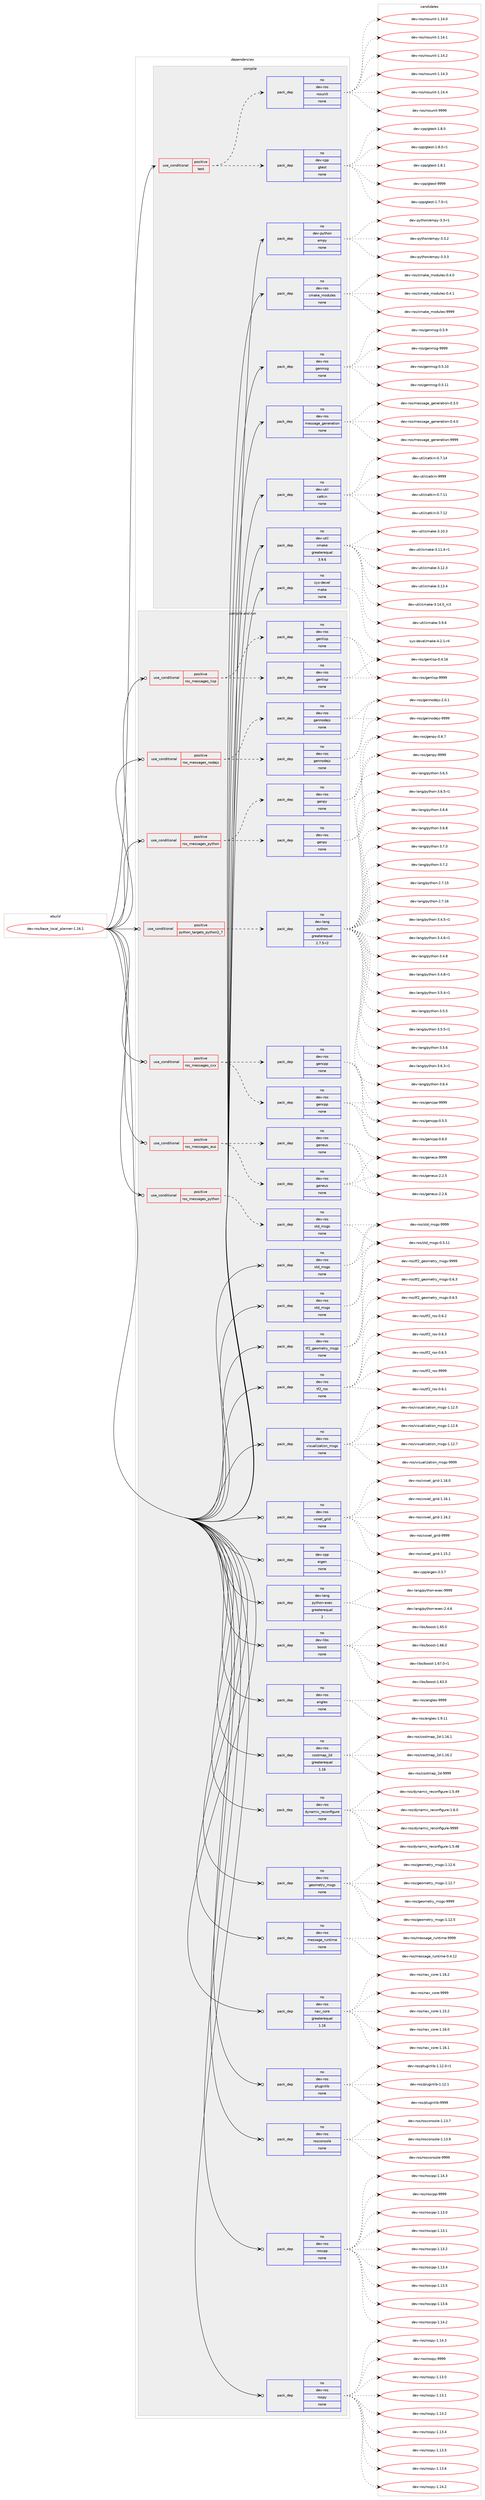 digraph prolog {

# *************
# Graph options
# *************

newrank=true;
concentrate=true;
compound=true;
graph [rankdir=LR,fontname=Helvetica,fontsize=10,ranksep=1.5];#, ranksep=2.5, nodesep=0.2];
edge  [arrowhead=vee];
node  [fontname=Helvetica,fontsize=10];

# **********
# The ebuild
# **********

subgraph cluster_leftcol {
color=gray;
rank=same;
label=<<i>ebuild</i>>;
id [label="dev-ros/base_local_planner-1.16.1", color=red, width=4, href="../dev-ros/base_local_planner-1.16.1.svg"];
}

# ****************
# The dependencies
# ****************

subgraph cluster_midcol {
color=gray;
label=<<i>dependencies</i>>;
subgraph cluster_compile {
fillcolor="#eeeeee";
style=filled;
label=<<i>compile</i>>;
subgraph cond387899 {
dependency1451928 [label=<<TABLE BORDER="0" CELLBORDER="1" CELLSPACING="0" CELLPADDING="4"><TR><TD ROWSPAN="3" CELLPADDING="10">use_conditional</TD></TR><TR><TD>positive</TD></TR><TR><TD>test</TD></TR></TABLE>>, shape=none, color=red];
subgraph pack1040649 {
dependency1451929 [label=<<TABLE BORDER="0" CELLBORDER="1" CELLSPACING="0" CELLPADDING="4" WIDTH="220"><TR><TD ROWSPAN="6" CELLPADDING="30">pack_dep</TD></TR><TR><TD WIDTH="110">no</TD></TR><TR><TD>dev-cpp</TD></TR><TR><TD>gtest</TD></TR><TR><TD>none</TD></TR><TR><TD></TD></TR></TABLE>>, shape=none, color=blue];
}
dependency1451928:e -> dependency1451929:w [weight=20,style="dashed",arrowhead="vee"];
subgraph pack1040650 {
dependency1451930 [label=<<TABLE BORDER="0" CELLBORDER="1" CELLSPACING="0" CELLPADDING="4" WIDTH="220"><TR><TD ROWSPAN="6" CELLPADDING="30">pack_dep</TD></TR><TR><TD WIDTH="110">no</TD></TR><TR><TD>dev-ros</TD></TR><TR><TD>rosunit</TD></TR><TR><TD>none</TD></TR><TR><TD></TD></TR></TABLE>>, shape=none, color=blue];
}
dependency1451928:e -> dependency1451930:w [weight=20,style="dashed",arrowhead="vee"];
}
id:e -> dependency1451928:w [weight=20,style="solid",arrowhead="vee"];
subgraph pack1040651 {
dependency1451931 [label=<<TABLE BORDER="0" CELLBORDER="1" CELLSPACING="0" CELLPADDING="4" WIDTH="220"><TR><TD ROWSPAN="6" CELLPADDING="30">pack_dep</TD></TR><TR><TD WIDTH="110">no</TD></TR><TR><TD>dev-python</TD></TR><TR><TD>empy</TD></TR><TR><TD>none</TD></TR><TR><TD></TD></TR></TABLE>>, shape=none, color=blue];
}
id:e -> dependency1451931:w [weight=20,style="solid",arrowhead="vee"];
subgraph pack1040652 {
dependency1451932 [label=<<TABLE BORDER="0" CELLBORDER="1" CELLSPACING="0" CELLPADDING="4" WIDTH="220"><TR><TD ROWSPAN="6" CELLPADDING="30">pack_dep</TD></TR><TR><TD WIDTH="110">no</TD></TR><TR><TD>dev-ros</TD></TR><TR><TD>cmake_modules</TD></TR><TR><TD>none</TD></TR><TR><TD></TD></TR></TABLE>>, shape=none, color=blue];
}
id:e -> dependency1451932:w [weight=20,style="solid",arrowhead="vee"];
subgraph pack1040653 {
dependency1451933 [label=<<TABLE BORDER="0" CELLBORDER="1" CELLSPACING="0" CELLPADDING="4" WIDTH="220"><TR><TD ROWSPAN="6" CELLPADDING="30">pack_dep</TD></TR><TR><TD WIDTH="110">no</TD></TR><TR><TD>dev-ros</TD></TR><TR><TD>genmsg</TD></TR><TR><TD>none</TD></TR><TR><TD></TD></TR></TABLE>>, shape=none, color=blue];
}
id:e -> dependency1451933:w [weight=20,style="solid",arrowhead="vee"];
subgraph pack1040654 {
dependency1451934 [label=<<TABLE BORDER="0" CELLBORDER="1" CELLSPACING="0" CELLPADDING="4" WIDTH="220"><TR><TD ROWSPAN="6" CELLPADDING="30">pack_dep</TD></TR><TR><TD WIDTH="110">no</TD></TR><TR><TD>dev-ros</TD></TR><TR><TD>message_generation</TD></TR><TR><TD>none</TD></TR><TR><TD></TD></TR></TABLE>>, shape=none, color=blue];
}
id:e -> dependency1451934:w [weight=20,style="solid",arrowhead="vee"];
subgraph pack1040655 {
dependency1451935 [label=<<TABLE BORDER="0" CELLBORDER="1" CELLSPACING="0" CELLPADDING="4" WIDTH="220"><TR><TD ROWSPAN="6" CELLPADDING="30">pack_dep</TD></TR><TR><TD WIDTH="110">no</TD></TR><TR><TD>dev-util</TD></TR><TR><TD>catkin</TD></TR><TR><TD>none</TD></TR><TR><TD></TD></TR></TABLE>>, shape=none, color=blue];
}
id:e -> dependency1451935:w [weight=20,style="solid",arrowhead="vee"];
subgraph pack1040656 {
dependency1451936 [label=<<TABLE BORDER="0" CELLBORDER="1" CELLSPACING="0" CELLPADDING="4" WIDTH="220"><TR><TD ROWSPAN="6" CELLPADDING="30">pack_dep</TD></TR><TR><TD WIDTH="110">no</TD></TR><TR><TD>dev-util</TD></TR><TR><TD>cmake</TD></TR><TR><TD>greaterequal</TD></TR><TR><TD>3.9.6</TD></TR></TABLE>>, shape=none, color=blue];
}
id:e -> dependency1451936:w [weight=20,style="solid",arrowhead="vee"];
subgraph pack1040657 {
dependency1451937 [label=<<TABLE BORDER="0" CELLBORDER="1" CELLSPACING="0" CELLPADDING="4" WIDTH="220"><TR><TD ROWSPAN="6" CELLPADDING="30">pack_dep</TD></TR><TR><TD WIDTH="110">no</TD></TR><TR><TD>sys-devel</TD></TR><TR><TD>make</TD></TR><TR><TD>none</TD></TR><TR><TD></TD></TR></TABLE>>, shape=none, color=blue];
}
id:e -> dependency1451937:w [weight=20,style="solid",arrowhead="vee"];
}
subgraph cluster_compileandrun {
fillcolor="#eeeeee";
style=filled;
label=<<i>compile and run</i>>;
subgraph cond387900 {
dependency1451938 [label=<<TABLE BORDER="0" CELLBORDER="1" CELLSPACING="0" CELLPADDING="4"><TR><TD ROWSPAN="3" CELLPADDING="10">use_conditional</TD></TR><TR><TD>positive</TD></TR><TR><TD>python_targets_python2_7</TD></TR></TABLE>>, shape=none, color=red];
subgraph pack1040658 {
dependency1451939 [label=<<TABLE BORDER="0" CELLBORDER="1" CELLSPACING="0" CELLPADDING="4" WIDTH="220"><TR><TD ROWSPAN="6" CELLPADDING="30">pack_dep</TD></TR><TR><TD WIDTH="110">no</TD></TR><TR><TD>dev-lang</TD></TR><TR><TD>python</TD></TR><TR><TD>greaterequal</TD></TR><TR><TD>2.7.5-r2</TD></TR></TABLE>>, shape=none, color=blue];
}
dependency1451938:e -> dependency1451939:w [weight=20,style="dashed",arrowhead="vee"];
}
id:e -> dependency1451938:w [weight=20,style="solid",arrowhead="odotvee"];
subgraph cond387901 {
dependency1451940 [label=<<TABLE BORDER="0" CELLBORDER="1" CELLSPACING="0" CELLPADDING="4"><TR><TD ROWSPAN="3" CELLPADDING="10">use_conditional</TD></TR><TR><TD>positive</TD></TR><TR><TD>ros_messages_cxx</TD></TR></TABLE>>, shape=none, color=red];
subgraph pack1040659 {
dependency1451941 [label=<<TABLE BORDER="0" CELLBORDER="1" CELLSPACING="0" CELLPADDING="4" WIDTH="220"><TR><TD ROWSPAN="6" CELLPADDING="30">pack_dep</TD></TR><TR><TD WIDTH="110">no</TD></TR><TR><TD>dev-ros</TD></TR><TR><TD>gencpp</TD></TR><TR><TD>none</TD></TR><TR><TD></TD></TR></TABLE>>, shape=none, color=blue];
}
dependency1451940:e -> dependency1451941:w [weight=20,style="dashed",arrowhead="vee"];
subgraph pack1040660 {
dependency1451942 [label=<<TABLE BORDER="0" CELLBORDER="1" CELLSPACING="0" CELLPADDING="4" WIDTH="220"><TR><TD ROWSPAN="6" CELLPADDING="30">pack_dep</TD></TR><TR><TD WIDTH="110">no</TD></TR><TR><TD>dev-ros</TD></TR><TR><TD>gencpp</TD></TR><TR><TD>none</TD></TR><TR><TD></TD></TR></TABLE>>, shape=none, color=blue];
}
dependency1451940:e -> dependency1451942:w [weight=20,style="dashed",arrowhead="vee"];
}
id:e -> dependency1451940:w [weight=20,style="solid",arrowhead="odotvee"];
subgraph cond387902 {
dependency1451943 [label=<<TABLE BORDER="0" CELLBORDER="1" CELLSPACING="0" CELLPADDING="4"><TR><TD ROWSPAN="3" CELLPADDING="10">use_conditional</TD></TR><TR><TD>positive</TD></TR><TR><TD>ros_messages_eus</TD></TR></TABLE>>, shape=none, color=red];
subgraph pack1040661 {
dependency1451944 [label=<<TABLE BORDER="0" CELLBORDER="1" CELLSPACING="0" CELLPADDING="4" WIDTH="220"><TR><TD ROWSPAN="6" CELLPADDING="30">pack_dep</TD></TR><TR><TD WIDTH="110">no</TD></TR><TR><TD>dev-ros</TD></TR><TR><TD>geneus</TD></TR><TR><TD>none</TD></TR><TR><TD></TD></TR></TABLE>>, shape=none, color=blue];
}
dependency1451943:e -> dependency1451944:w [weight=20,style="dashed",arrowhead="vee"];
subgraph pack1040662 {
dependency1451945 [label=<<TABLE BORDER="0" CELLBORDER="1" CELLSPACING="0" CELLPADDING="4" WIDTH="220"><TR><TD ROWSPAN="6" CELLPADDING="30">pack_dep</TD></TR><TR><TD WIDTH="110">no</TD></TR><TR><TD>dev-ros</TD></TR><TR><TD>geneus</TD></TR><TR><TD>none</TD></TR><TR><TD></TD></TR></TABLE>>, shape=none, color=blue];
}
dependency1451943:e -> dependency1451945:w [weight=20,style="dashed",arrowhead="vee"];
}
id:e -> dependency1451943:w [weight=20,style="solid",arrowhead="odotvee"];
subgraph cond387903 {
dependency1451946 [label=<<TABLE BORDER="0" CELLBORDER="1" CELLSPACING="0" CELLPADDING="4"><TR><TD ROWSPAN="3" CELLPADDING="10">use_conditional</TD></TR><TR><TD>positive</TD></TR><TR><TD>ros_messages_lisp</TD></TR></TABLE>>, shape=none, color=red];
subgraph pack1040663 {
dependency1451947 [label=<<TABLE BORDER="0" CELLBORDER="1" CELLSPACING="0" CELLPADDING="4" WIDTH="220"><TR><TD ROWSPAN="6" CELLPADDING="30">pack_dep</TD></TR><TR><TD WIDTH="110">no</TD></TR><TR><TD>dev-ros</TD></TR><TR><TD>genlisp</TD></TR><TR><TD>none</TD></TR><TR><TD></TD></TR></TABLE>>, shape=none, color=blue];
}
dependency1451946:e -> dependency1451947:w [weight=20,style="dashed",arrowhead="vee"];
subgraph pack1040664 {
dependency1451948 [label=<<TABLE BORDER="0" CELLBORDER="1" CELLSPACING="0" CELLPADDING="4" WIDTH="220"><TR><TD ROWSPAN="6" CELLPADDING="30">pack_dep</TD></TR><TR><TD WIDTH="110">no</TD></TR><TR><TD>dev-ros</TD></TR><TR><TD>genlisp</TD></TR><TR><TD>none</TD></TR><TR><TD></TD></TR></TABLE>>, shape=none, color=blue];
}
dependency1451946:e -> dependency1451948:w [weight=20,style="dashed",arrowhead="vee"];
}
id:e -> dependency1451946:w [weight=20,style="solid",arrowhead="odotvee"];
subgraph cond387904 {
dependency1451949 [label=<<TABLE BORDER="0" CELLBORDER="1" CELLSPACING="0" CELLPADDING="4"><TR><TD ROWSPAN="3" CELLPADDING="10">use_conditional</TD></TR><TR><TD>positive</TD></TR><TR><TD>ros_messages_nodejs</TD></TR></TABLE>>, shape=none, color=red];
subgraph pack1040665 {
dependency1451950 [label=<<TABLE BORDER="0" CELLBORDER="1" CELLSPACING="0" CELLPADDING="4" WIDTH="220"><TR><TD ROWSPAN="6" CELLPADDING="30">pack_dep</TD></TR><TR><TD WIDTH="110">no</TD></TR><TR><TD>dev-ros</TD></TR><TR><TD>gennodejs</TD></TR><TR><TD>none</TD></TR><TR><TD></TD></TR></TABLE>>, shape=none, color=blue];
}
dependency1451949:e -> dependency1451950:w [weight=20,style="dashed",arrowhead="vee"];
subgraph pack1040666 {
dependency1451951 [label=<<TABLE BORDER="0" CELLBORDER="1" CELLSPACING="0" CELLPADDING="4" WIDTH="220"><TR><TD ROWSPAN="6" CELLPADDING="30">pack_dep</TD></TR><TR><TD WIDTH="110">no</TD></TR><TR><TD>dev-ros</TD></TR><TR><TD>gennodejs</TD></TR><TR><TD>none</TD></TR><TR><TD></TD></TR></TABLE>>, shape=none, color=blue];
}
dependency1451949:e -> dependency1451951:w [weight=20,style="dashed",arrowhead="vee"];
}
id:e -> dependency1451949:w [weight=20,style="solid",arrowhead="odotvee"];
subgraph cond387905 {
dependency1451952 [label=<<TABLE BORDER="0" CELLBORDER="1" CELLSPACING="0" CELLPADDING="4"><TR><TD ROWSPAN="3" CELLPADDING="10">use_conditional</TD></TR><TR><TD>positive</TD></TR><TR><TD>ros_messages_python</TD></TR></TABLE>>, shape=none, color=red];
subgraph pack1040667 {
dependency1451953 [label=<<TABLE BORDER="0" CELLBORDER="1" CELLSPACING="0" CELLPADDING="4" WIDTH="220"><TR><TD ROWSPAN="6" CELLPADDING="30">pack_dep</TD></TR><TR><TD WIDTH="110">no</TD></TR><TR><TD>dev-ros</TD></TR><TR><TD>genpy</TD></TR><TR><TD>none</TD></TR><TR><TD></TD></TR></TABLE>>, shape=none, color=blue];
}
dependency1451952:e -> dependency1451953:w [weight=20,style="dashed",arrowhead="vee"];
subgraph pack1040668 {
dependency1451954 [label=<<TABLE BORDER="0" CELLBORDER="1" CELLSPACING="0" CELLPADDING="4" WIDTH="220"><TR><TD ROWSPAN="6" CELLPADDING="30">pack_dep</TD></TR><TR><TD WIDTH="110">no</TD></TR><TR><TD>dev-ros</TD></TR><TR><TD>genpy</TD></TR><TR><TD>none</TD></TR><TR><TD></TD></TR></TABLE>>, shape=none, color=blue];
}
dependency1451952:e -> dependency1451954:w [weight=20,style="dashed",arrowhead="vee"];
}
id:e -> dependency1451952:w [weight=20,style="solid",arrowhead="odotvee"];
subgraph cond387906 {
dependency1451955 [label=<<TABLE BORDER="0" CELLBORDER="1" CELLSPACING="0" CELLPADDING="4"><TR><TD ROWSPAN="3" CELLPADDING="10">use_conditional</TD></TR><TR><TD>positive</TD></TR><TR><TD>ros_messages_python</TD></TR></TABLE>>, shape=none, color=red];
subgraph pack1040669 {
dependency1451956 [label=<<TABLE BORDER="0" CELLBORDER="1" CELLSPACING="0" CELLPADDING="4" WIDTH="220"><TR><TD ROWSPAN="6" CELLPADDING="30">pack_dep</TD></TR><TR><TD WIDTH="110">no</TD></TR><TR><TD>dev-ros</TD></TR><TR><TD>std_msgs</TD></TR><TR><TD>none</TD></TR><TR><TD></TD></TR></TABLE>>, shape=none, color=blue];
}
dependency1451955:e -> dependency1451956:w [weight=20,style="dashed",arrowhead="vee"];
}
id:e -> dependency1451955:w [weight=20,style="solid",arrowhead="odotvee"];
subgraph pack1040670 {
dependency1451957 [label=<<TABLE BORDER="0" CELLBORDER="1" CELLSPACING="0" CELLPADDING="4" WIDTH="220"><TR><TD ROWSPAN="6" CELLPADDING="30">pack_dep</TD></TR><TR><TD WIDTH="110">no</TD></TR><TR><TD>dev-cpp</TD></TR><TR><TD>eigen</TD></TR><TR><TD>none</TD></TR><TR><TD></TD></TR></TABLE>>, shape=none, color=blue];
}
id:e -> dependency1451957:w [weight=20,style="solid",arrowhead="odotvee"];
subgraph pack1040671 {
dependency1451958 [label=<<TABLE BORDER="0" CELLBORDER="1" CELLSPACING="0" CELLPADDING="4" WIDTH="220"><TR><TD ROWSPAN="6" CELLPADDING="30">pack_dep</TD></TR><TR><TD WIDTH="110">no</TD></TR><TR><TD>dev-lang</TD></TR><TR><TD>python-exec</TD></TR><TR><TD>greaterequal</TD></TR><TR><TD>2</TD></TR></TABLE>>, shape=none, color=blue];
}
id:e -> dependency1451958:w [weight=20,style="solid",arrowhead="odotvee"];
subgraph pack1040672 {
dependency1451959 [label=<<TABLE BORDER="0" CELLBORDER="1" CELLSPACING="0" CELLPADDING="4" WIDTH="220"><TR><TD ROWSPAN="6" CELLPADDING="30">pack_dep</TD></TR><TR><TD WIDTH="110">no</TD></TR><TR><TD>dev-libs</TD></TR><TR><TD>boost</TD></TR><TR><TD>none</TD></TR><TR><TD></TD></TR></TABLE>>, shape=none, color=blue];
}
id:e -> dependency1451959:w [weight=20,style="solid",arrowhead="odotvee"];
subgraph pack1040673 {
dependency1451960 [label=<<TABLE BORDER="0" CELLBORDER="1" CELLSPACING="0" CELLPADDING="4" WIDTH="220"><TR><TD ROWSPAN="6" CELLPADDING="30">pack_dep</TD></TR><TR><TD WIDTH="110">no</TD></TR><TR><TD>dev-ros</TD></TR><TR><TD>angles</TD></TR><TR><TD>none</TD></TR><TR><TD></TD></TR></TABLE>>, shape=none, color=blue];
}
id:e -> dependency1451960:w [weight=20,style="solid",arrowhead="odotvee"];
subgraph pack1040674 {
dependency1451961 [label=<<TABLE BORDER="0" CELLBORDER="1" CELLSPACING="0" CELLPADDING="4" WIDTH="220"><TR><TD ROWSPAN="6" CELLPADDING="30">pack_dep</TD></TR><TR><TD WIDTH="110">no</TD></TR><TR><TD>dev-ros</TD></TR><TR><TD>costmap_2d</TD></TR><TR><TD>greaterequal</TD></TR><TR><TD>1.16</TD></TR></TABLE>>, shape=none, color=blue];
}
id:e -> dependency1451961:w [weight=20,style="solid",arrowhead="odotvee"];
subgraph pack1040675 {
dependency1451962 [label=<<TABLE BORDER="0" CELLBORDER="1" CELLSPACING="0" CELLPADDING="4" WIDTH="220"><TR><TD ROWSPAN="6" CELLPADDING="30">pack_dep</TD></TR><TR><TD WIDTH="110">no</TD></TR><TR><TD>dev-ros</TD></TR><TR><TD>dynamic_reconfigure</TD></TR><TR><TD>none</TD></TR><TR><TD></TD></TR></TABLE>>, shape=none, color=blue];
}
id:e -> dependency1451962:w [weight=20,style="solid",arrowhead="odotvee"];
subgraph pack1040676 {
dependency1451963 [label=<<TABLE BORDER="0" CELLBORDER="1" CELLSPACING="0" CELLPADDING="4" WIDTH="220"><TR><TD ROWSPAN="6" CELLPADDING="30">pack_dep</TD></TR><TR><TD WIDTH="110">no</TD></TR><TR><TD>dev-ros</TD></TR><TR><TD>geometry_msgs</TD></TR><TR><TD>none</TD></TR><TR><TD></TD></TR></TABLE>>, shape=none, color=blue];
}
id:e -> dependency1451963:w [weight=20,style="solid",arrowhead="odotvee"];
subgraph pack1040677 {
dependency1451964 [label=<<TABLE BORDER="0" CELLBORDER="1" CELLSPACING="0" CELLPADDING="4" WIDTH="220"><TR><TD ROWSPAN="6" CELLPADDING="30">pack_dep</TD></TR><TR><TD WIDTH="110">no</TD></TR><TR><TD>dev-ros</TD></TR><TR><TD>message_runtime</TD></TR><TR><TD>none</TD></TR><TR><TD></TD></TR></TABLE>>, shape=none, color=blue];
}
id:e -> dependency1451964:w [weight=20,style="solid",arrowhead="odotvee"];
subgraph pack1040678 {
dependency1451965 [label=<<TABLE BORDER="0" CELLBORDER="1" CELLSPACING="0" CELLPADDING="4" WIDTH="220"><TR><TD ROWSPAN="6" CELLPADDING="30">pack_dep</TD></TR><TR><TD WIDTH="110">no</TD></TR><TR><TD>dev-ros</TD></TR><TR><TD>nav_core</TD></TR><TR><TD>greaterequal</TD></TR><TR><TD>1.16</TD></TR></TABLE>>, shape=none, color=blue];
}
id:e -> dependency1451965:w [weight=20,style="solid",arrowhead="odotvee"];
subgraph pack1040679 {
dependency1451966 [label=<<TABLE BORDER="0" CELLBORDER="1" CELLSPACING="0" CELLPADDING="4" WIDTH="220"><TR><TD ROWSPAN="6" CELLPADDING="30">pack_dep</TD></TR><TR><TD WIDTH="110">no</TD></TR><TR><TD>dev-ros</TD></TR><TR><TD>pluginlib</TD></TR><TR><TD>none</TD></TR><TR><TD></TD></TR></TABLE>>, shape=none, color=blue];
}
id:e -> dependency1451966:w [weight=20,style="solid",arrowhead="odotvee"];
subgraph pack1040680 {
dependency1451967 [label=<<TABLE BORDER="0" CELLBORDER="1" CELLSPACING="0" CELLPADDING="4" WIDTH="220"><TR><TD ROWSPAN="6" CELLPADDING="30">pack_dep</TD></TR><TR><TD WIDTH="110">no</TD></TR><TR><TD>dev-ros</TD></TR><TR><TD>rosconsole</TD></TR><TR><TD>none</TD></TR><TR><TD></TD></TR></TABLE>>, shape=none, color=blue];
}
id:e -> dependency1451967:w [weight=20,style="solid",arrowhead="odotvee"];
subgraph pack1040681 {
dependency1451968 [label=<<TABLE BORDER="0" CELLBORDER="1" CELLSPACING="0" CELLPADDING="4" WIDTH="220"><TR><TD ROWSPAN="6" CELLPADDING="30">pack_dep</TD></TR><TR><TD WIDTH="110">no</TD></TR><TR><TD>dev-ros</TD></TR><TR><TD>roscpp</TD></TR><TR><TD>none</TD></TR><TR><TD></TD></TR></TABLE>>, shape=none, color=blue];
}
id:e -> dependency1451968:w [weight=20,style="solid",arrowhead="odotvee"];
subgraph pack1040682 {
dependency1451969 [label=<<TABLE BORDER="0" CELLBORDER="1" CELLSPACING="0" CELLPADDING="4" WIDTH="220"><TR><TD ROWSPAN="6" CELLPADDING="30">pack_dep</TD></TR><TR><TD WIDTH="110">no</TD></TR><TR><TD>dev-ros</TD></TR><TR><TD>rospy</TD></TR><TR><TD>none</TD></TR><TR><TD></TD></TR></TABLE>>, shape=none, color=blue];
}
id:e -> dependency1451969:w [weight=20,style="solid",arrowhead="odotvee"];
subgraph pack1040683 {
dependency1451970 [label=<<TABLE BORDER="0" CELLBORDER="1" CELLSPACING="0" CELLPADDING="4" WIDTH="220"><TR><TD ROWSPAN="6" CELLPADDING="30">pack_dep</TD></TR><TR><TD WIDTH="110">no</TD></TR><TR><TD>dev-ros</TD></TR><TR><TD>std_msgs</TD></TR><TR><TD>none</TD></TR><TR><TD></TD></TR></TABLE>>, shape=none, color=blue];
}
id:e -> dependency1451970:w [weight=20,style="solid",arrowhead="odotvee"];
subgraph pack1040684 {
dependency1451971 [label=<<TABLE BORDER="0" CELLBORDER="1" CELLSPACING="0" CELLPADDING="4" WIDTH="220"><TR><TD ROWSPAN="6" CELLPADDING="30">pack_dep</TD></TR><TR><TD WIDTH="110">no</TD></TR><TR><TD>dev-ros</TD></TR><TR><TD>std_msgs</TD></TR><TR><TD>none</TD></TR><TR><TD></TD></TR></TABLE>>, shape=none, color=blue];
}
id:e -> dependency1451971:w [weight=20,style="solid",arrowhead="odotvee"];
subgraph pack1040685 {
dependency1451972 [label=<<TABLE BORDER="0" CELLBORDER="1" CELLSPACING="0" CELLPADDING="4" WIDTH="220"><TR><TD ROWSPAN="6" CELLPADDING="30">pack_dep</TD></TR><TR><TD WIDTH="110">no</TD></TR><TR><TD>dev-ros</TD></TR><TR><TD>tf2_geometry_msgs</TD></TR><TR><TD>none</TD></TR><TR><TD></TD></TR></TABLE>>, shape=none, color=blue];
}
id:e -> dependency1451972:w [weight=20,style="solid",arrowhead="odotvee"];
subgraph pack1040686 {
dependency1451973 [label=<<TABLE BORDER="0" CELLBORDER="1" CELLSPACING="0" CELLPADDING="4" WIDTH="220"><TR><TD ROWSPAN="6" CELLPADDING="30">pack_dep</TD></TR><TR><TD WIDTH="110">no</TD></TR><TR><TD>dev-ros</TD></TR><TR><TD>tf2_ros</TD></TR><TR><TD>none</TD></TR><TR><TD></TD></TR></TABLE>>, shape=none, color=blue];
}
id:e -> dependency1451973:w [weight=20,style="solid",arrowhead="odotvee"];
subgraph pack1040687 {
dependency1451974 [label=<<TABLE BORDER="0" CELLBORDER="1" CELLSPACING="0" CELLPADDING="4" WIDTH="220"><TR><TD ROWSPAN="6" CELLPADDING="30">pack_dep</TD></TR><TR><TD WIDTH="110">no</TD></TR><TR><TD>dev-ros</TD></TR><TR><TD>visualization_msgs</TD></TR><TR><TD>none</TD></TR><TR><TD></TD></TR></TABLE>>, shape=none, color=blue];
}
id:e -> dependency1451974:w [weight=20,style="solid",arrowhead="odotvee"];
subgraph pack1040688 {
dependency1451975 [label=<<TABLE BORDER="0" CELLBORDER="1" CELLSPACING="0" CELLPADDING="4" WIDTH="220"><TR><TD ROWSPAN="6" CELLPADDING="30">pack_dep</TD></TR><TR><TD WIDTH="110">no</TD></TR><TR><TD>dev-ros</TD></TR><TR><TD>voxel_grid</TD></TR><TR><TD>none</TD></TR><TR><TD></TD></TR></TABLE>>, shape=none, color=blue];
}
id:e -> dependency1451975:w [weight=20,style="solid",arrowhead="odotvee"];
}
subgraph cluster_run {
fillcolor="#eeeeee";
style=filled;
label=<<i>run</i>>;
}
}

# **************
# The candidates
# **************

subgraph cluster_choices {
rank=same;
color=gray;
label=<<i>candidates</i>>;

subgraph choice1040649 {
color=black;
nodesep=1;
choice1001011184599112112471031161011151164549465546484511449 [label="dev-cpp/gtest-1.7.0-r1", color=red, width=4,href="../dev-cpp/gtest-1.7.0-r1.svg"];
choice100101118459911211247103116101115116454946564648 [label="dev-cpp/gtest-1.8.0", color=red, width=4,href="../dev-cpp/gtest-1.8.0.svg"];
choice1001011184599112112471031161011151164549465646484511449 [label="dev-cpp/gtest-1.8.0-r1", color=red, width=4,href="../dev-cpp/gtest-1.8.0-r1.svg"];
choice100101118459911211247103116101115116454946564649 [label="dev-cpp/gtest-1.8.1", color=red, width=4,href="../dev-cpp/gtest-1.8.1.svg"];
choice1001011184599112112471031161011151164557575757 [label="dev-cpp/gtest-9999", color=red, width=4,href="../dev-cpp/gtest-9999.svg"];
dependency1451929:e -> choice1001011184599112112471031161011151164549465546484511449:w [style=dotted,weight="100"];
dependency1451929:e -> choice100101118459911211247103116101115116454946564648:w [style=dotted,weight="100"];
dependency1451929:e -> choice1001011184599112112471031161011151164549465646484511449:w [style=dotted,weight="100"];
dependency1451929:e -> choice100101118459911211247103116101115116454946564649:w [style=dotted,weight="100"];
dependency1451929:e -> choice1001011184599112112471031161011151164557575757:w [style=dotted,weight="100"];
}
subgraph choice1040650 {
color=black;
nodesep=1;
choice100101118451141111154711411111511711010511645494649524648 [label="dev-ros/rosunit-1.14.0", color=red, width=4,href="../dev-ros/rosunit-1.14.0.svg"];
choice100101118451141111154711411111511711010511645494649524649 [label="dev-ros/rosunit-1.14.1", color=red, width=4,href="../dev-ros/rosunit-1.14.1.svg"];
choice100101118451141111154711411111511711010511645494649524650 [label="dev-ros/rosunit-1.14.2", color=red, width=4,href="../dev-ros/rosunit-1.14.2.svg"];
choice100101118451141111154711411111511711010511645494649524651 [label="dev-ros/rosunit-1.14.3", color=red, width=4,href="../dev-ros/rosunit-1.14.3.svg"];
choice100101118451141111154711411111511711010511645494649524652 [label="dev-ros/rosunit-1.14.4", color=red, width=4,href="../dev-ros/rosunit-1.14.4.svg"];
choice10010111845114111115471141111151171101051164557575757 [label="dev-ros/rosunit-9999", color=red, width=4,href="../dev-ros/rosunit-9999.svg"];
dependency1451930:e -> choice100101118451141111154711411111511711010511645494649524648:w [style=dotted,weight="100"];
dependency1451930:e -> choice100101118451141111154711411111511711010511645494649524649:w [style=dotted,weight="100"];
dependency1451930:e -> choice100101118451141111154711411111511711010511645494649524650:w [style=dotted,weight="100"];
dependency1451930:e -> choice100101118451141111154711411111511711010511645494649524651:w [style=dotted,weight="100"];
dependency1451930:e -> choice100101118451141111154711411111511711010511645494649524652:w [style=dotted,weight="100"];
dependency1451930:e -> choice10010111845114111115471141111151171101051164557575757:w [style=dotted,weight="100"];
}
subgraph choice1040651 {
color=black;
nodesep=1;
choice1001011184511212111610411111047101109112121455146514511449 [label="dev-python/empy-3.3-r1", color=red, width=4,href="../dev-python/empy-3.3-r1.svg"];
choice1001011184511212111610411111047101109112121455146514650 [label="dev-python/empy-3.3.2", color=red, width=4,href="../dev-python/empy-3.3.2.svg"];
choice1001011184511212111610411111047101109112121455146514651 [label="dev-python/empy-3.3.3", color=red, width=4,href="../dev-python/empy-3.3.3.svg"];
dependency1451931:e -> choice1001011184511212111610411111047101109112121455146514511449:w [style=dotted,weight="100"];
dependency1451931:e -> choice1001011184511212111610411111047101109112121455146514650:w [style=dotted,weight="100"];
dependency1451931:e -> choice1001011184511212111610411111047101109112121455146514651:w [style=dotted,weight="100"];
}
subgraph choice1040652 {
color=black;
nodesep=1;
choice1001011184511411111547991099710710195109111100117108101115454846524648 [label="dev-ros/cmake_modules-0.4.0", color=red, width=4,href="../dev-ros/cmake_modules-0.4.0.svg"];
choice1001011184511411111547991099710710195109111100117108101115454846524649 [label="dev-ros/cmake_modules-0.4.1", color=red, width=4,href="../dev-ros/cmake_modules-0.4.1.svg"];
choice10010111845114111115479910997107101951091111001171081011154557575757 [label="dev-ros/cmake_modules-9999", color=red, width=4,href="../dev-ros/cmake_modules-9999.svg"];
dependency1451932:e -> choice1001011184511411111547991099710710195109111100117108101115454846524648:w [style=dotted,weight="100"];
dependency1451932:e -> choice1001011184511411111547991099710710195109111100117108101115454846524649:w [style=dotted,weight="100"];
dependency1451932:e -> choice10010111845114111115479910997107101951091111001171081011154557575757:w [style=dotted,weight="100"];
}
subgraph choice1040653 {
color=black;
nodesep=1;
choice100101118451141111154710310111010911510345484653464948 [label="dev-ros/genmsg-0.5.10", color=red, width=4,href="../dev-ros/genmsg-0.5.10.svg"];
choice100101118451141111154710310111010911510345484653464949 [label="dev-ros/genmsg-0.5.11", color=red, width=4,href="../dev-ros/genmsg-0.5.11.svg"];
choice1001011184511411111547103101110109115103454846534657 [label="dev-ros/genmsg-0.5.9", color=red, width=4,href="../dev-ros/genmsg-0.5.9.svg"];
choice10010111845114111115471031011101091151034557575757 [label="dev-ros/genmsg-9999", color=red, width=4,href="../dev-ros/genmsg-9999.svg"];
dependency1451933:e -> choice100101118451141111154710310111010911510345484653464948:w [style=dotted,weight="100"];
dependency1451933:e -> choice100101118451141111154710310111010911510345484653464949:w [style=dotted,weight="100"];
dependency1451933:e -> choice1001011184511411111547103101110109115103454846534657:w [style=dotted,weight="100"];
dependency1451933:e -> choice10010111845114111115471031011101091151034557575757:w [style=dotted,weight="100"];
}
subgraph choice1040654 {
color=black;
nodesep=1;
choice1001011184511411111547109101115115971031019510310111010111497116105111110454846514648 [label="dev-ros/message_generation-0.3.0", color=red, width=4,href="../dev-ros/message_generation-0.3.0.svg"];
choice1001011184511411111547109101115115971031019510310111010111497116105111110454846524648 [label="dev-ros/message_generation-0.4.0", color=red, width=4,href="../dev-ros/message_generation-0.4.0.svg"];
choice10010111845114111115471091011151159710310195103101110101114971161051111104557575757 [label="dev-ros/message_generation-9999", color=red, width=4,href="../dev-ros/message_generation-9999.svg"];
dependency1451934:e -> choice1001011184511411111547109101115115971031019510310111010111497116105111110454846514648:w [style=dotted,weight="100"];
dependency1451934:e -> choice1001011184511411111547109101115115971031019510310111010111497116105111110454846524648:w [style=dotted,weight="100"];
dependency1451934:e -> choice10010111845114111115471091011151159710310195103101110101114971161051111104557575757:w [style=dotted,weight="100"];
}
subgraph choice1040655 {
color=black;
nodesep=1;
choice1001011184511711610510847999711610710511045484655464949 [label="dev-util/catkin-0.7.11", color=red, width=4,href="../dev-util/catkin-0.7.11.svg"];
choice1001011184511711610510847999711610710511045484655464950 [label="dev-util/catkin-0.7.12", color=red, width=4,href="../dev-util/catkin-0.7.12.svg"];
choice1001011184511711610510847999711610710511045484655464952 [label="dev-util/catkin-0.7.14", color=red, width=4,href="../dev-util/catkin-0.7.14.svg"];
choice100101118451171161051084799971161071051104557575757 [label="dev-util/catkin-9999", color=red, width=4,href="../dev-util/catkin-9999.svg"];
dependency1451935:e -> choice1001011184511711610510847999711610710511045484655464949:w [style=dotted,weight="100"];
dependency1451935:e -> choice1001011184511711610510847999711610710511045484655464950:w [style=dotted,weight="100"];
dependency1451935:e -> choice1001011184511711610510847999711610710511045484655464952:w [style=dotted,weight="100"];
dependency1451935:e -> choice100101118451171161051084799971161071051104557575757:w [style=dotted,weight="100"];
}
subgraph choice1040656 {
color=black;
nodesep=1;
choice1001011184511711610510847991099710710145514649484651 [label="dev-util/cmake-3.10.3", color=red, width=4,href="../dev-util/cmake-3.10.3.svg"];
choice10010111845117116105108479910997107101455146494946524511449 [label="dev-util/cmake-3.11.4-r1", color=red, width=4,href="../dev-util/cmake-3.11.4-r1.svg"];
choice1001011184511711610510847991099710710145514649504651 [label="dev-util/cmake-3.12.3", color=red, width=4,href="../dev-util/cmake-3.12.3.svg"];
choice1001011184511711610510847991099710710145514649514652 [label="dev-util/cmake-3.13.4", color=red, width=4,href="../dev-util/cmake-3.13.4.svg"];
choice1001011184511711610510847991099710710145514649524648951149951 [label="dev-util/cmake-3.14.0_rc3", color=red, width=4,href="../dev-util/cmake-3.14.0_rc3.svg"];
choice10010111845117116105108479910997107101455146574654 [label="dev-util/cmake-3.9.6", color=red, width=4,href="../dev-util/cmake-3.9.6.svg"];
dependency1451936:e -> choice1001011184511711610510847991099710710145514649484651:w [style=dotted,weight="100"];
dependency1451936:e -> choice10010111845117116105108479910997107101455146494946524511449:w [style=dotted,weight="100"];
dependency1451936:e -> choice1001011184511711610510847991099710710145514649504651:w [style=dotted,weight="100"];
dependency1451936:e -> choice1001011184511711610510847991099710710145514649514652:w [style=dotted,weight="100"];
dependency1451936:e -> choice1001011184511711610510847991099710710145514649524648951149951:w [style=dotted,weight="100"];
dependency1451936:e -> choice10010111845117116105108479910997107101455146574654:w [style=dotted,weight="100"];
}
subgraph choice1040657 {
color=black;
nodesep=1;
choice1151211154510010111810110847109971071014552465046494511452 [label="sys-devel/make-4.2.1-r4", color=red, width=4,href="../sys-devel/make-4.2.1-r4.svg"];
dependency1451937:e -> choice1151211154510010111810110847109971071014552465046494511452:w [style=dotted,weight="100"];
}
subgraph choice1040658 {
color=black;
nodesep=1;
choice10010111845108971101034711212111610411111045504655464953 [label="dev-lang/python-2.7.15", color=red, width=4,href="../dev-lang/python-2.7.15.svg"];
choice10010111845108971101034711212111610411111045504655464954 [label="dev-lang/python-2.7.16", color=red, width=4,href="../dev-lang/python-2.7.16.svg"];
choice1001011184510897110103471121211161041111104551465246534511449 [label="dev-lang/python-3.4.5-r1", color=red, width=4,href="../dev-lang/python-3.4.5-r1.svg"];
choice1001011184510897110103471121211161041111104551465246544511449 [label="dev-lang/python-3.4.6-r1", color=red, width=4,href="../dev-lang/python-3.4.6-r1.svg"];
choice100101118451089711010347112121116104111110455146524656 [label="dev-lang/python-3.4.8", color=red, width=4,href="../dev-lang/python-3.4.8.svg"];
choice1001011184510897110103471121211161041111104551465246564511449 [label="dev-lang/python-3.4.8-r1", color=red, width=4,href="../dev-lang/python-3.4.8-r1.svg"];
choice1001011184510897110103471121211161041111104551465346524511449 [label="dev-lang/python-3.5.4-r1", color=red, width=4,href="../dev-lang/python-3.5.4-r1.svg"];
choice100101118451089711010347112121116104111110455146534653 [label="dev-lang/python-3.5.5", color=red, width=4,href="../dev-lang/python-3.5.5.svg"];
choice1001011184510897110103471121211161041111104551465346534511449 [label="dev-lang/python-3.5.5-r1", color=red, width=4,href="../dev-lang/python-3.5.5-r1.svg"];
choice100101118451089711010347112121116104111110455146534654 [label="dev-lang/python-3.5.6", color=red, width=4,href="../dev-lang/python-3.5.6.svg"];
choice1001011184510897110103471121211161041111104551465446514511449 [label="dev-lang/python-3.6.3-r1", color=red, width=4,href="../dev-lang/python-3.6.3-r1.svg"];
choice100101118451089711010347112121116104111110455146544652 [label="dev-lang/python-3.6.4", color=red, width=4,href="../dev-lang/python-3.6.4.svg"];
choice100101118451089711010347112121116104111110455146544653 [label="dev-lang/python-3.6.5", color=red, width=4,href="../dev-lang/python-3.6.5.svg"];
choice1001011184510897110103471121211161041111104551465446534511449 [label="dev-lang/python-3.6.5-r1", color=red, width=4,href="../dev-lang/python-3.6.5-r1.svg"];
choice100101118451089711010347112121116104111110455146544654 [label="dev-lang/python-3.6.6", color=red, width=4,href="../dev-lang/python-3.6.6.svg"];
choice100101118451089711010347112121116104111110455146544656 [label="dev-lang/python-3.6.8", color=red, width=4,href="../dev-lang/python-3.6.8.svg"];
choice100101118451089711010347112121116104111110455146554648 [label="dev-lang/python-3.7.0", color=red, width=4,href="../dev-lang/python-3.7.0.svg"];
choice100101118451089711010347112121116104111110455146554650 [label="dev-lang/python-3.7.2", color=red, width=4,href="../dev-lang/python-3.7.2.svg"];
dependency1451939:e -> choice10010111845108971101034711212111610411111045504655464953:w [style=dotted,weight="100"];
dependency1451939:e -> choice10010111845108971101034711212111610411111045504655464954:w [style=dotted,weight="100"];
dependency1451939:e -> choice1001011184510897110103471121211161041111104551465246534511449:w [style=dotted,weight="100"];
dependency1451939:e -> choice1001011184510897110103471121211161041111104551465246544511449:w [style=dotted,weight="100"];
dependency1451939:e -> choice100101118451089711010347112121116104111110455146524656:w [style=dotted,weight="100"];
dependency1451939:e -> choice1001011184510897110103471121211161041111104551465246564511449:w [style=dotted,weight="100"];
dependency1451939:e -> choice1001011184510897110103471121211161041111104551465346524511449:w [style=dotted,weight="100"];
dependency1451939:e -> choice100101118451089711010347112121116104111110455146534653:w [style=dotted,weight="100"];
dependency1451939:e -> choice1001011184510897110103471121211161041111104551465346534511449:w [style=dotted,weight="100"];
dependency1451939:e -> choice100101118451089711010347112121116104111110455146534654:w [style=dotted,weight="100"];
dependency1451939:e -> choice1001011184510897110103471121211161041111104551465446514511449:w [style=dotted,weight="100"];
dependency1451939:e -> choice100101118451089711010347112121116104111110455146544652:w [style=dotted,weight="100"];
dependency1451939:e -> choice100101118451089711010347112121116104111110455146544653:w [style=dotted,weight="100"];
dependency1451939:e -> choice1001011184510897110103471121211161041111104551465446534511449:w [style=dotted,weight="100"];
dependency1451939:e -> choice100101118451089711010347112121116104111110455146544654:w [style=dotted,weight="100"];
dependency1451939:e -> choice100101118451089711010347112121116104111110455146544656:w [style=dotted,weight="100"];
dependency1451939:e -> choice100101118451089711010347112121116104111110455146554648:w [style=dotted,weight="100"];
dependency1451939:e -> choice100101118451089711010347112121116104111110455146554650:w [style=dotted,weight="100"];
}
subgraph choice1040659 {
color=black;
nodesep=1;
choice100101118451141111154710310111099112112454846534653 [label="dev-ros/gencpp-0.5.5", color=red, width=4,href="../dev-ros/gencpp-0.5.5.svg"];
choice100101118451141111154710310111099112112454846544648 [label="dev-ros/gencpp-0.6.0", color=red, width=4,href="../dev-ros/gencpp-0.6.0.svg"];
choice1001011184511411111547103101110991121124557575757 [label="dev-ros/gencpp-9999", color=red, width=4,href="../dev-ros/gencpp-9999.svg"];
dependency1451941:e -> choice100101118451141111154710310111099112112454846534653:w [style=dotted,weight="100"];
dependency1451941:e -> choice100101118451141111154710310111099112112454846544648:w [style=dotted,weight="100"];
dependency1451941:e -> choice1001011184511411111547103101110991121124557575757:w [style=dotted,weight="100"];
}
subgraph choice1040660 {
color=black;
nodesep=1;
choice100101118451141111154710310111099112112454846534653 [label="dev-ros/gencpp-0.5.5", color=red, width=4,href="../dev-ros/gencpp-0.5.5.svg"];
choice100101118451141111154710310111099112112454846544648 [label="dev-ros/gencpp-0.6.0", color=red, width=4,href="../dev-ros/gencpp-0.6.0.svg"];
choice1001011184511411111547103101110991121124557575757 [label="dev-ros/gencpp-9999", color=red, width=4,href="../dev-ros/gencpp-9999.svg"];
dependency1451942:e -> choice100101118451141111154710310111099112112454846534653:w [style=dotted,weight="100"];
dependency1451942:e -> choice100101118451141111154710310111099112112454846544648:w [style=dotted,weight="100"];
dependency1451942:e -> choice1001011184511411111547103101110991121124557575757:w [style=dotted,weight="100"];
}
subgraph choice1040661 {
color=black;
nodesep=1;
choice1001011184511411111547103101110101117115455046504653 [label="dev-ros/geneus-2.2.5", color=red, width=4,href="../dev-ros/geneus-2.2.5.svg"];
choice1001011184511411111547103101110101117115455046504654 [label="dev-ros/geneus-2.2.6", color=red, width=4,href="../dev-ros/geneus-2.2.6.svg"];
choice10010111845114111115471031011101011171154557575757 [label="dev-ros/geneus-9999", color=red, width=4,href="../dev-ros/geneus-9999.svg"];
dependency1451944:e -> choice1001011184511411111547103101110101117115455046504653:w [style=dotted,weight="100"];
dependency1451944:e -> choice1001011184511411111547103101110101117115455046504654:w [style=dotted,weight="100"];
dependency1451944:e -> choice10010111845114111115471031011101011171154557575757:w [style=dotted,weight="100"];
}
subgraph choice1040662 {
color=black;
nodesep=1;
choice1001011184511411111547103101110101117115455046504653 [label="dev-ros/geneus-2.2.5", color=red, width=4,href="../dev-ros/geneus-2.2.5.svg"];
choice1001011184511411111547103101110101117115455046504654 [label="dev-ros/geneus-2.2.6", color=red, width=4,href="../dev-ros/geneus-2.2.6.svg"];
choice10010111845114111115471031011101011171154557575757 [label="dev-ros/geneus-9999", color=red, width=4,href="../dev-ros/geneus-9999.svg"];
dependency1451945:e -> choice1001011184511411111547103101110101117115455046504653:w [style=dotted,weight="100"];
dependency1451945:e -> choice1001011184511411111547103101110101117115455046504654:w [style=dotted,weight="100"];
dependency1451945:e -> choice10010111845114111115471031011101011171154557575757:w [style=dotted,weight="100"];
}
subgraph choice1040663 {
color=black;
nodesep=1;
choice100101118451141111154710310111010810511511245484652464954 [label="dev-ros/genlisp-0.4.16", color=red, width=4,href="../dev-ros/genlisp-0.4.16.svg"];
choice10010111845114111115471031011101081051151124557575757 [label="dev-ros/genlisp-9999", color=red, width=4,href="../dev-ros/genlisp-9999.svg"];
dependency1451947:e -> choice100101118451141111154710310111010810511511245484652464954:w [style=dotted,weight="100"];
dependency1451947:e -> choice10010111845114111115471031011101081051151124557575757:w [style=dotted,weight="100"];
}
subgraph choice1040664 {
color=black;
nodesep=1;
choice100101118451141111154710310111010810511511245484652464954 [label="dev-ros/genlisp-0.4.16", color=red, width=4,href="../dev-ros/genlisp-0.4.16.svg"];
choice10010111845114111115471031011101081051151124557575757 [label="dev-ros/genlisp-9999", color=red, width=4,href="../dev-ros/genlisp-9999.svg"];
dependency1451948:e -> choice100101118451141111154710310111010810511511245484652464954:w [style=dotted,weight="100"];
dependency1451948:e -> choice10010111845114111115471031011101081051151124557575757:w [style=dotted,weight="100"];
}
subgraph choice1040665 {
color=black;
nodesep=1;
choice1001011184511411111547103101110110111100101106115455046484649 [label="dev-ros/gennodejs-2.0.1", color=red, width=4,href="../dev-ros/gennodejs-2.0.1.svg"];
choice10010111845114111115471031011101101111001011061154557575757 [label="dev-ros/gennodejs-9999", color=red, width=4,href="../dev-ros/gennodejs-9999.svg"];
dependency1451950:e -> choice1001011184511411111547103101110110111100101106115455046484649:w [style=dotted,weight="100"];
dependency1451950:e -> choice10010111845114111115471031011101101111001011061154557575757:w [style=dotted,weight="100"];
}
subgraph choice1040666 {
color=black;
nodesep=1;
choice1001011184511411111547103101110110111100101106115455046484649 [label="dev-ros/gennodejs-2.0.1", color=red, width=4,href="../dev-ros/gennodejs-2.0.1.svg"];
choice10010111845114111115471031011101101111001011061154557575757 [label="dev-ros/gennodejs-9999", color=red, width=4,href="../dev-ros/gennodejs-9999.svg"];
dependency1451951:e -> choice1001011184511411111547103101110110111100101106115455046484649:w [style=dotted,weight="100"];
dependency1451951:e -> choice10010111845114111115471031011101101111001011061154557575757:w [style=dotted,weight="100"];
}
subgraph choice1040667 {
color=black;
nodesep=1;
choice1001011184511411111547103101110112121454846544655 [label="dev-ros/genpy-0.6.7", color=red, width=4,href="../dev-ros/genpy-0.6.7.svg"];
choice10010111845114111115471031011101121214557575757 [label="dev-ros/genpy-9999", color=red, width=4,href="../dev-ros/genpy-9999.svg"];
dependency1451953:e -> choice1001011184511411111547103101110112121454846544655:w [style=dotted,weight="100"];
dependency1451953:e -> choice10010111845114111115471031011101121214557575757:w [style=dotted,weight="100"];
}
subgraph choice1040668 {
color=black;
nodesep=1;
choice1001011184511411111547103101110112121454846544655 [label="dev-ros/genpy-0.6.7", color=red, width=4,href="../dev-ros/genpy-0.6.7.svg"];
choice10010111845114111115471031011101121214557575757 [label="dev-ros/genpy-9999", color=red, width=4,href="../dev-ros/genpy-9999.svg"];
dependency1451954:e -> choice1001011184511411111547103101110112121454846544655:w [style=dotted,weight="100"];
dependency1451954:e -> choice10010111845114111115471031011101121214557575757:w [style=dotted,weight="100"];
}
subgraph choice1040669 {
color=black;
nodesep=1;
choice10010111845114111115471151161009510911510311545484653464949 [label="dev-ros/std_msgs-0.5.11", color=red, width=4,href="../dev-ros/std_msgs-0.5.11.svg"];
choice1001011184511411111547115116100951091151031154557575757 [label="dev-ros/std_msgs-9999", color=red, width=4,href="../dev-ros/std_msgs-9999.svg"];
dependency1451956:e -> choice10010111845114111115471151161009510911510311545484653464949:w [style=dotted,weight="100"];
dependency1451956:e -> choice1001011184511411111547115116100951091151031154557575757:w [style=dotted,weight="100"];
}
subgraph choice1040670 {
color=black;
nodesep=1;
choice100101118459911211247101105103101110455146514655 [label="dev-cpp/eigen-3.3.7", color=red, width=4,href="../dev-cpp/eigen-3.3.7.svg"];
dependency1451957:e -> choice100101118459911211247101105103101110455146514655:w [style=dotted,weight="100"];
}
subgraph choice1040671 {
color=black;
nodesep=1;
choice1001011184510897110103471121211161041111104510112010199455046524654 [label="dev-lang/python-exec-2.4.6", color=red, width=4,href="../dev-lang/python-exec-2.4.6.svg"];
choice10010111845108971101034711212111610411111045101120101994557575757 [label="dev-lang/python-exec-9999", color=red, width=4,href="../dev-lang/python-exec-9999.svg"];
dependency1451958:e -> choice1001011184510897110103471121211161041111104510112010199455046524654:w [style=dotted,weight="100"];
dependency1451958:e -> choice10010111845108971101034711212111610411111045101120101994557575757:w [style=dotted,weight="100"];
}
subgraph choice1040672 {
color=black;
nodesep=1;
choice1001011184510810598115479811111111511645494654514648 [label="dev-libs/boost-1.63.0", color=red, width=4,href="../dev-libs/boost-1.63.0.svg"];
choice1001011184510810598115479811111111511645494654534648 [label="dev-libs/boost-1.65.0", color=red, width=4,href="../dev-libs/boost-1.65.0.svg"];
choice1001011184510810598115479811111111511645494654544648 [label="dev-libs/boost-1.66.0", color=red, width=4,href="../dev-libs/boost-1.66.0.svg"];
choice10010111845108105981154798111111115116454946545546484511449 [label="dev-libs/boost-1.67.0-r1", color=red, width=4,href="../dev-libs/boost-1.67.0-r1.svg"];
dependency1451959:e -> choice1001011184510810598115479811111111511645494654514648:w [style=dotted,weight="100"];
dependency1451959:e -> choice1001011184510810598115479811111111511645494654534648:w [style=dotted,weight="100"];
dependency1451959:e -> choice1001011184510810598115479811111111511645494654544648:w [style=dotted,weight="100"];
dependency1451959:e -> choice10010111845108105981154798111111115116454946545546484511449:w [style=dotted,weight="100"];
}
subgraph choice1040673 {
color=black;
nodesep=1;
choice10010111845114111115479711010310810111545494657464949 [label="dev-ros/angles-1.9.11", color=red, width=4,href="../dev-ros/angles-1.9.11.svg"];
choice1001011184511411111547971101031081011154557575757 [label="dev-ros/angles-9999", color=red, width=4,href="../dev-ros/angles-9999.svg"];
dependency1451960:e -> choice10010111845114111115479711010310810111545494657464949:w [style=dotted,weight="100"];
dependency1451960:e -> choice1001011184511411111547971101031081011154557575757:w [style=dotted,weight="100"];
}
subgraph choice1040674 {
color=black;
nodesep=1;
choice10010111845114111115479911111511610997112955010045494649544649 [label="dev-ros/costmap_2d-1.16.1", color=red, width=4,href="../dev-ros/costmap_2d-1.16.1.svg"];
choice10010111845114111115479911111511610997112955010045494649544650 [label="dev-ros/costmap_2d-1.16.2", color=red, width=4,href="../dev-ros/costmap_2d-1.16.2.svg"];
choice1001011184511411111547991111151161099711295501004557575757 [label="dev-ros/costmap_2d-9999", color=red, width=4,href="../dev-ros/costmap_2d-9999.svg"];
dependency1451961:e -> choice10010111845114111115479911111511610997112955010045494649544649:w [style=dotted,weight="100"];
dependency1451961:e -> choice10010111845114111115479911111511610997112955010045494649544650:w [style=dotted,weight="100"];
dependency1451961:e -> choice1001011184511411111547991111151161099711295501004557575757:w [style=dotted,weight="100"];
}
subgraph choice1040675 {
color=black;
nodesep=1;
choice10010111845114111115471001211109710910599951141019911111010210510311711410145494653465256 [label="dev-ros/dynamic_reconfigure-1.5.48", color=red, width=4,href="../dev-ros/dynamic_reconfigure-1.5.48.svg"];
choice10010111845114111115471001211109710910599951141019911111010210510311711410145494653465257 [label="dev-ros/dynamic_reconfigure-1.5.49", color=red, width=4,href="../dev-ros/dynamic_reconfigure-1.5.49.svg"];
choice100101118451141111154710012111097109105999511410199111110102105103117114101454946544648 [label="dev-ros/dynamic_reconfigure-1.6.0", color=red, width=4,href="../dev-ros/dynamic_reconfigure-1.6.0.svg"];
choice1001011184511411111547100121110971091059995114101991111101021051031171141014557575757 [label="dev-ros/dynamic_reconfigure-9999", color=red, width=4,href="../dev-ros/dynamic_reconfigure-9999.svg"];
dependency1451962:e -> choice10010111845114111115471001211109710910599951141019911111010210510311711410145494653465256:w [style=dotted,weight="100"];
dependency1451962:e -> choice10010111845114111115471001211109710910599951141019911111010210510311711410145494653465257:w [style=dotted,weight="100"];
dependency1451962:e -> choice100101118451141111154710012111097109105999511410199111110102105103117114101454946544648:w [style=dotted,weight="100"];
dependency1451962:e -> choice1001011184511411111547100121110971091059995114101991111101021051031171141014557575757:w [style=dotted,weight="100"];
}
subgraph choice1040676 {
color=black;
nodesep=1;
choice10010111845114111115471031011111091011161141219510911510311545494649504653 [label="dev-ros/geometry_msgs-1.12.5", color=red, width=4,href="../dev-ros/geometry_msgs-1.12.5.svg"];
choice10010111845114111115471031011111091011161141219510911510311545494649504654 [label="dev-ros/geometry_msgs-1.12.6", color=red, width=4,href="../dev-ros/geometry_msgs-1.12.6.svg"];
choice10010111845114111115471031011111091011161141219510911510311545494649504655 [label="dev-ros/geometry_msgs-1.12.7", color=red, width=4,href="../dev-ros/geometry_msgs-1.12.7.svg"];
choice1001011184511411111547103101111109101116114121951091151031154557575757 [label="dev-ros/geometry_msgs-9999", color=red, width=4,href="../dev-ros/geometry_msgs-9999.svg"];
dependency1451963:e -> choice10010111845114111115471031011111091011161141219510911510311545494649504653:w [style=dotted,weight="100"];
dependency1451963:e -> choice10010111845114111115471031011111091011161141219510911510311545494649504654:w [style=dotted,weight="100"];
dependency1451963:e -> choice10010111845114111115471031011111091011161141219510911510311545494649504655:w [style=dotted,weight="100"];
dependency1451963:e -> choice1001011184511411111547103101111109101116114121951091151031154557575757:w [style=dotted,weight="100"];
}
subgraph choice1040677 {
color=black;
nodesep=1;
choice1001011184511411111547109101115115971031019511411711011610510910145484652464950 [label="dev-ros/message_runtime-0.4.12", color=red, width=4,href="../dev-ros/message_runtime-0.4.12.svg"];
choice100101118451141111154710910111511597103101951141171101161051091014557575757 [label="dev-ros/message_runtime-9999", color=red, width=4,href="../dev-ros/message_runtime-9999.svg"];
dependency1451964:e -> choice1001011184511411111547109101115115971031019511411711011610510910145484652464950:w [style=dotted,weight="100"];
dependency1451964:e -> choice100101118451141111154710910111511597103101951141171101161051091014557575757:w [style=dotted,weight="100"];
}
subgraph choice1040678 {
color=black;
nodesep=1;
choice100101118451141111154711097118959911111410145494649534650 [label="dev-ros/nav_core-1.15.2", color=red, width=4,href="../dev-ros/nav_core-1.15.2.svg"];
choice100101118451141111154711097118959911111410145494649544648 [label="dev-ros/nav_core-1.16.0", color=red, width=4,href="../dev-ros/nav_core-1.16.0.svg"];
choice100101118451141111154711097118959911111410145494649544649 [label="dev-ros/nav_core-1.16.1", color=red, width=4,href="../dev-ros/nav_core-1.16.1.svg"];
choice100101118451141111154711097118959911111410145494649544650 [label="dev-ros/nav_core-1.16.2", color=red, width=4,href="../dev-ros/nav_core-1.16.2.svg"];
choice10010111845114111115471109711895991111141014557575757 [label="dev-ros/nav_core-9999", color=red, width=4,href="../dev-ros/nav_core-9999.svg"];
dependency1451965:e -> choice100101118451141111154711097118959911111410145494649534650:w [style=dotted,weight="100"];
dependency1451965:e -> choice100101118451141111154711097118959911111410145494649544648:w [style=dotted,weight="100"];
dependency1451965:e -> choice100101118451141111154711097118959911111410145494649544649:w [style=dotted,weight="100"];
dependency1451965:e -> choice100101118451141111154711097118959911111410145494649544650:w [style=dotted,weight="100"];
dependency1451965:e -> choice10010111845114111115471109711895991111141014557575757:w [style=dotted,weight="100"];
}
subgraph choice1040679 {
color=black;
nodesep=1;
choice100101118451141111154711210811710310511010810598454946495046484511449 [label="dev-ros/pluginlib-1.12.0-r1", color=red, width=4,href="../dev-ros/pluginlib-1.12.0-r1.svg"];
choice10010111845114111115471121081171031051101081059845494649504649 [label="dev-ros/pluginlib-1.12.1", color=red, width=4,href="../dev-ros/pluginlib-1.12.1.svg"];
choice1001011184511411111547112108117103105110108105984557575757 [label="dev-ros/pluginlib-9999", color=red, width=4,href="../dev-ros/pluginlib-9999.svg"];
dependency1451966:e -> choice100101118451141111154711210811710310511010810598454946495046484511449:w [style=dotted,weight="100"];
dependency1451966:e -> choice10010111845114111115471121081171031051101081059845494649504649:w [style=dotted,weight="100"];
dependency1451966:e -> choice1001011184511411111547112108117103105110108105984557575757:w [style=dotted,weight="100"];
}
subgraph choice1040680 {
color=black;
nodesep=1;
choice10010111845114111115471141111159911111011511110810145494649514655 [label="dev-ros/rosconsole-1.13.7", color=red, width=4,href="../dev-ros/rosconsole-1.13.7.svg"];
choice10010111845114111115471141111159911111011511110810145494649514657 [label="dev-ros/rosconsole-1.13.9", color=red, width=4,href="../dev-ros/rosconsole-1.13.9.svg"];
choice1001011184511411111547114111115991111101151111081014557575757 [label="dev-ros/rosconsole-9999", color=red, width=4,href="../dev-ros/rosconsole-9999.svg"];
dependency1451967:e -> choice10010111845114111115471141111159911111011511110810145494649514655:w [style=dotted,weight="100"];
dependency1451967:e -> choice10010111845114111115471141111159911111011511110810145494649514657:w [style=dotted,weight="100"];
dependency1451967:e -> choice1001011184511411111547114111115991111101151111081014557575757:w [style=dotted,weight="100"];
}
subgraph choice1040681 {
color=black;
nodesep=1;
choice10010111845114111115471141111159911211245494649514648 [label="dev-ros/roscpp-1.13.0", color=red, width=4,href="../dev-ros/roscpp-1.13.0.svg"];
choice10010111845114111115471141111159911211245494649514649 [label="dev-ros/roscpp-1.13.1", color=red, width=4,href="../dev-ros/roscpp-1.13.1.svg"];
choice10010111845114111115471141111159911211245494649514650 [label="dev-ros/roscpp-1.13.2", color=red, width=4,href="../dev-ros/roscpp-1.13.2.svg"];
choice10010111845114111115471141111159911211245494649514652 [label="dev-ros/roscpp-1.13.4", color=red, width=4,href="../dev-ros/roscpp-1.13.4.svg"];
choice10010111845114111115471141111159911211245494649514653 [label="dev-ros/roscpp-1.13.5", color=red, width=4,href="../dev-ros/roscpp-1.13.5.svg"];
choice10010111845114111115471141111159911211245494649514654 [label="dev-ros/roscpp-1.13.6", color=red, width=4,href="../dev-ros/roscpp-1.13.6.svg"];
choice10010111845114111115471141111159911211245494649524650 [label="dev-ros/roscpp-1.14.2", color=red, width=4,href="../dev-ros/roscpp-1.14.2.svg"];
choice10010111845114111115471141111159911211245494649524651 [label="dev-ros/roscpp-1.14.3", color=red, width=4,href="../dev-ros/roscpp-1.14.3.svg"];
choice1001011184511411111547114111115991121124557575757 [label="dev-ros/roscpp-9999", color=red, width=4,href="../dev-ros/roscpp-9999.svg"];
dependency1451968:e -> choice10010111845114111115471141111159911211245494649514648:w [style=dotted,weight="100"];
dependency1451968:e -> choice10010111845114111115471141111159911211245494649514649:w [style=dotted,weight="100"];
dependency1451968:e -> choice10010111845114111115471141111159911211245494649514650:w [style=dotted,weight="100"];
dependency1451968:e -> choice10010111845114111115471141111159911211245494649514652:w [style=dotted,weight="100"];
dependency1451968:e -> choice10010111845114111115471141111159911211245494649514653:w [style=dotted,weight="100"];
dependency1451968:e -> choice10010111845114111115471141111159911211245494649514654:w [style=dotted,weight="100"];
dependency1451968:e -> choice10010111845114111115471141111159911211245494649524650:w [style=dotted,weight="100"];
dependency1451968:e -> choice10010111845114111115471141111159911211245494649524651:w [style=dotted,weight="100"];
dependency1451968:e -> choice1001011184511411111547114111115991121124557575757:w [style=dotted,weight="100"];
}
subgraph choice1040682 {
color=black;
nodesep=1;
choice100101118451141111154711411111511212145494649514648 [label="dev-ros/rospy-1.13.0", color=red, width=4,href="../dev-ros/rospy-1.13.0.svg"];
choice100101118451141111154711411111511212145494649514649 [label="dev-ros/rospy-1.13.1", color=red, width=4,href="../dev-ros/rospy-1.13.1.svg"];
choice100101118451141111154711411111511212145494649514650 [label="dev-ros/rospy-1.13.2", color=red, width=4,href="../dev-ros/rospy-1.13.2.svg"];
choice100101118451141111154711411111511212145494649514652 [label="dev-ros/rospy-1.13.4", color=red, width=4,href="../dev-ros/rospy-1.13.4.svg"];
choice100101118451141111154711411111511212145494649514653 [label="dev-ros/rospy-1.13.5", color=red, width=4,href="../dev-ros/rospy-1.13.5.svg"];
choice100101118451141111154711411111511212145494649514654 [label="dev-ros/rospy-1.13.6", color=red, width=4,href="../dev-ros/rospy-1.13.6.svg"];
choice100101118451141111154711411111511212145494649524650 [label="dev-ros/rospy-1.14.2", color=red, width=4,href="../dev-ros/rospy-1.14.2.svg"];
choice100101118451141111154711411111511212145494649524651 [label="dev-ros/rospy-1.14.3", color=red, width=4,href="../dev-ros/rospy-1.14.3.svg"];
choice10010111845114111115471141111151121214557575757 [label="dev-ros/rospy-9999", color=red, width=4,href="../dev-ros/rospy-9999.svg"];
dependency1451969:e -> choice100101118451141111154711411111511212145494649514648:w [style=dotted,weight="100"];
dependency1451969:e -> choice100101118451141111154711411111511212145494649514649:w [style=dotted,weight="100"];
dependency1451969:e -> choice100101118451141111154711411111511212145494649514650:w [style=dotted,weight="100"];
dependency1451969:e -> choice100101118451141111154711411111511212145494649514652:w [style=dotted,weight="100"];
dependency1451969:e -> choice100101118451141111154711411111511212145494649514653:w [style=dotted,weight="100"];
dependency1451969:e -> choice100101118451141111154711411111511212145494649514654:w [style=dotted,weight="100"];
dependency1451969:e -> choice100101118451141111154711411111511212145494649524650:w [style=dotted,weight="100"];
dependency1451969:e -> choice100101118451141111154711411111511212145494649524651:w [style=dotted,weight="100"];
dependency1451969:e -> choice10010111845114111115471141111151121214557575757:w [style=dotted,weight="100"];
}
subgraph choice1040683 {
color=black;
nodesep=1;
choice10010111845114111115471151161009510911510311545484653464949 [label="dev-ros/std_msgs-0.5.11", color=red, width=4,href="../dev-ros/std_msgs-0.5.11.svg"];
choice1001011184511411111547115116100951091151031154557575757 [label="dev-ros/std_msgs-9999", color=red, width=4,href="../dev-ros/std_msgs-9999.svg"];
dependency1451970:e -> choice10010111845114111115471151161009510911510311545484653464949:w [style=dotted,weight="100"];
dependency1451970:e -> choice1001011184511411111547115116100951091151031154557575757:w [style=dotted,weight="100"];
}
subgraph choice1040684 {
color=black;
nodesep=1;
choice10010111845114111115471151161009510911510311545484653464949 [label="dev-ros/std_msgs-0.5.11", color=red, width=4,href="../dev-ros/std_msgs-0.5.11.svg"];
choice1001011184511411111547115116100951091151031154557575757 [label="dev-ros/std_msgs-9999", color=red, width=4,href="../dev-ros/std_msgs-9999.svg"];
dependency1451971:e -> choice10010111845114111115471151161009510911510311545484653464949:w [style=dotted,weight="100"];
dependency1451971:e -> choice1001011184511411111547115116100951091151031154557575757:w [style=dotted,weight="100"];
}
subgraph choice1040685 {
color=black;
nodesep=1;
choice1001011184511411111547116102509510310111110910111611412195109115103115454846544651 [label="dev-ros/tf2_geometry_msgs-0.6.3", color=red, width=4,href="../dev-ros/tf2_geometry_msgs-0.6.3.svg"];
choice1001011184511411111547116102509510310111110910111611412195109115103115454846544653 [label="dev-ros/tf2_geometry_msgs-0.6.5", color=red, width=4,href="../dev-ros/tf2_geometry_msgs-0.6.5.svg"];
choice10010111845114111115471161025095103101111109101116114121951091151031154557575757 [label="dev-ros/tf2_geometry_msgs-9999", color=red, width=4,href="../dev-ros/tf2_geometry_msgs-9999.svg"];
dependency1451972:e -> choice1001011184511411111547116102509510310111110910111611412195109115103115454846544651:w [style=dotted,weight="100"];
dependency1451972:e -> choice1001011184511411111547116102509510310111110910111611412195109115103115454846544653:w [style=dotted,weight="100"];
dependency1451972:e -> choice10010111845114111115471161025095103101111109101116114121951091151031154557575757:w [style=dotted,weight="100"];
}
subgraph choice1040686 {
color=black;
nodesep=1;
choice10010111845114111115471161025095114111115454846544649 [label="dev-ros/tf2_ros-0.6.1", color=red, width=4,href="../dev-ros/tf2_ros-0.6.1.svg"];
choice10010111845114111115471161025095114111115454846544650 [label="dev-ros/tf2_ros-0.6.2", color=red, width=4,href="../dev-ros/tf2_ros-0.6.2.svg"];
choice10010111845114111115471161025095114111115454846544651 [label="dev-ros/tf2_ros-0.6.3", color=red, width=4,href="../dev-ros/tf2_ros-0.6.3.svg"];
choice10010111845114111115471161025095114111115454846544653 [label="dev-ros/tf2_ros-0.6.5", color=red, width=4,href="../dev-ros/tf2_ros-0.6.5.svg"];
choice100101118451141111154711610250951141111154557575757 [label="dev-ros/tf2_ros-9999", color=red, width=4,href="../dev-ros/tf2_ros-9999.svg"];
dependency1451973:e -> choice10010111845114111115471161025095114111115454846544649:w [style=dotted,weight="100"];
dependency1451973:e -> choice10010111845114111115471161025095114111115454846544650:w [style=dotted,weight="100"];
dependency1451973:e -> choice10010111845114111115471161025095114111115454846544651:w [style=dotted,weight="100"];
dependency1451973:e -> choice10010111845114111115471161025095114111115454846544653:w [style=dotted,weight="100"];
dependency1451973:e -> choice100101118451141111154711610250951141111154557575757:w [style=dotted,weight="100"];
}
subgraph choice1040687 {
color=black;
nodesep=1;
choice100101118451141111154711810511511797108105122971161051111109510911510311545494649504653 [label="dev-ros/visualization_msgs-1.12.5", color=red, width=4,href="../dev-ros/visualization_msgs-1.12.5.svg"];
choice100101118451141111154711810511511797108105122971161051111109510911510311545494649504654 [label="dev-ros/visualization_msgs-1.12.6", color=red, width=4,href="../dev-ros/visualization_msgs-1.12.6.svg"];
choice100101118451141111154711810511511797108105122971161051111109510911510311545494649504655 [label="dev-ros/visualization_msgs-1.12.7", color=red, width=4,href="../dev-ros/visualization_msgs-1.12.7.svg"];
choice10010111845114111115471181051151179710810512297116105111110951091151031154557575757 [label="dev-ros/visualization_msgs-9999", color=red, width=4,href="../dev-ros/visualization_msgs-9999.svg"];
dependency1451974:e -> choice100101118451141111154711810511511797108105122971161051111109510911510311545494649504653:w [style=dotted,weight="100"];
dependency1451974:e -> choice100101118451141111154711810511511797108105122971161051111109510911510311545494649504654:w [style=dotted,weight="100"];
dependency1451974:e -> choice100101118451141111154711810511511797108105122971161051111109510911510311545494649504655:w [style=dotted,weight="100"];
dependency1451974:e -> choice10010111845114111115471181051151179710810512297116105111110951091151031154557575757:w [style=dotted,weight="100"];
}
subgraph choice1040688 {
color=black;
nodesep=1;
choice10010111845114111115471181111201011089510311410510045494649534650 [label="dev-ros/voxel_grid-1.15.2", color=red, width=4,href="../dev-ros/voxel_grid-1.15.2.svg"];
choice10010111845114111115471181111201011089510311410510045494649544648 [label="dev-ros/voxel_grid-1.16.0", color=red, width=4,href="../dev-ros/voxel_grid-1.16.0.svg"];
choice10010111845114111115471181111201011089510311410510045494649544649 [label="dev-ros/voxel_grid-1.16.1", color=red, width=4,href="../dev-ros/voxel_grid-1.16.1.svg"];
choice10010111845114111115471181111201011089510311410510045494649544650 [label="dev-ros/voxel_grid-1.16.2", color=red, width=4,href="../dev-ros/voxel_grid-1.16.2.svg"];
choice1001011184511411111547118111120101108951031141051004557575757 [label="dev-ros/voxel_grid-9999", color=red, width=4,href="../dev-ros/voxel_grid-9999.svg"];
dependency1451975:e -> choice10010111845114111115471181111201011089510311410510045494649534650:w [style=dotted,weight="100"];
dependency1451975:e -> choice10010111845114111115471181111201011089510311410510045494649544648:w [style=dotted,weight="100"];
dependency1451975:e -> choice10010111845114111115471181111201011089510311410510045494649544649:w [style=dotted,weight="100"];
dependency1451975:e -> choice10010111845114111115471181111201011089510311410510045494649544650:w [style=dotted,weight="100"];
dependency1451975:e -> choice1001011184511411111547118111120101108951031141051004557575757:w [style=dotted,weight="100"];
}
}

}
